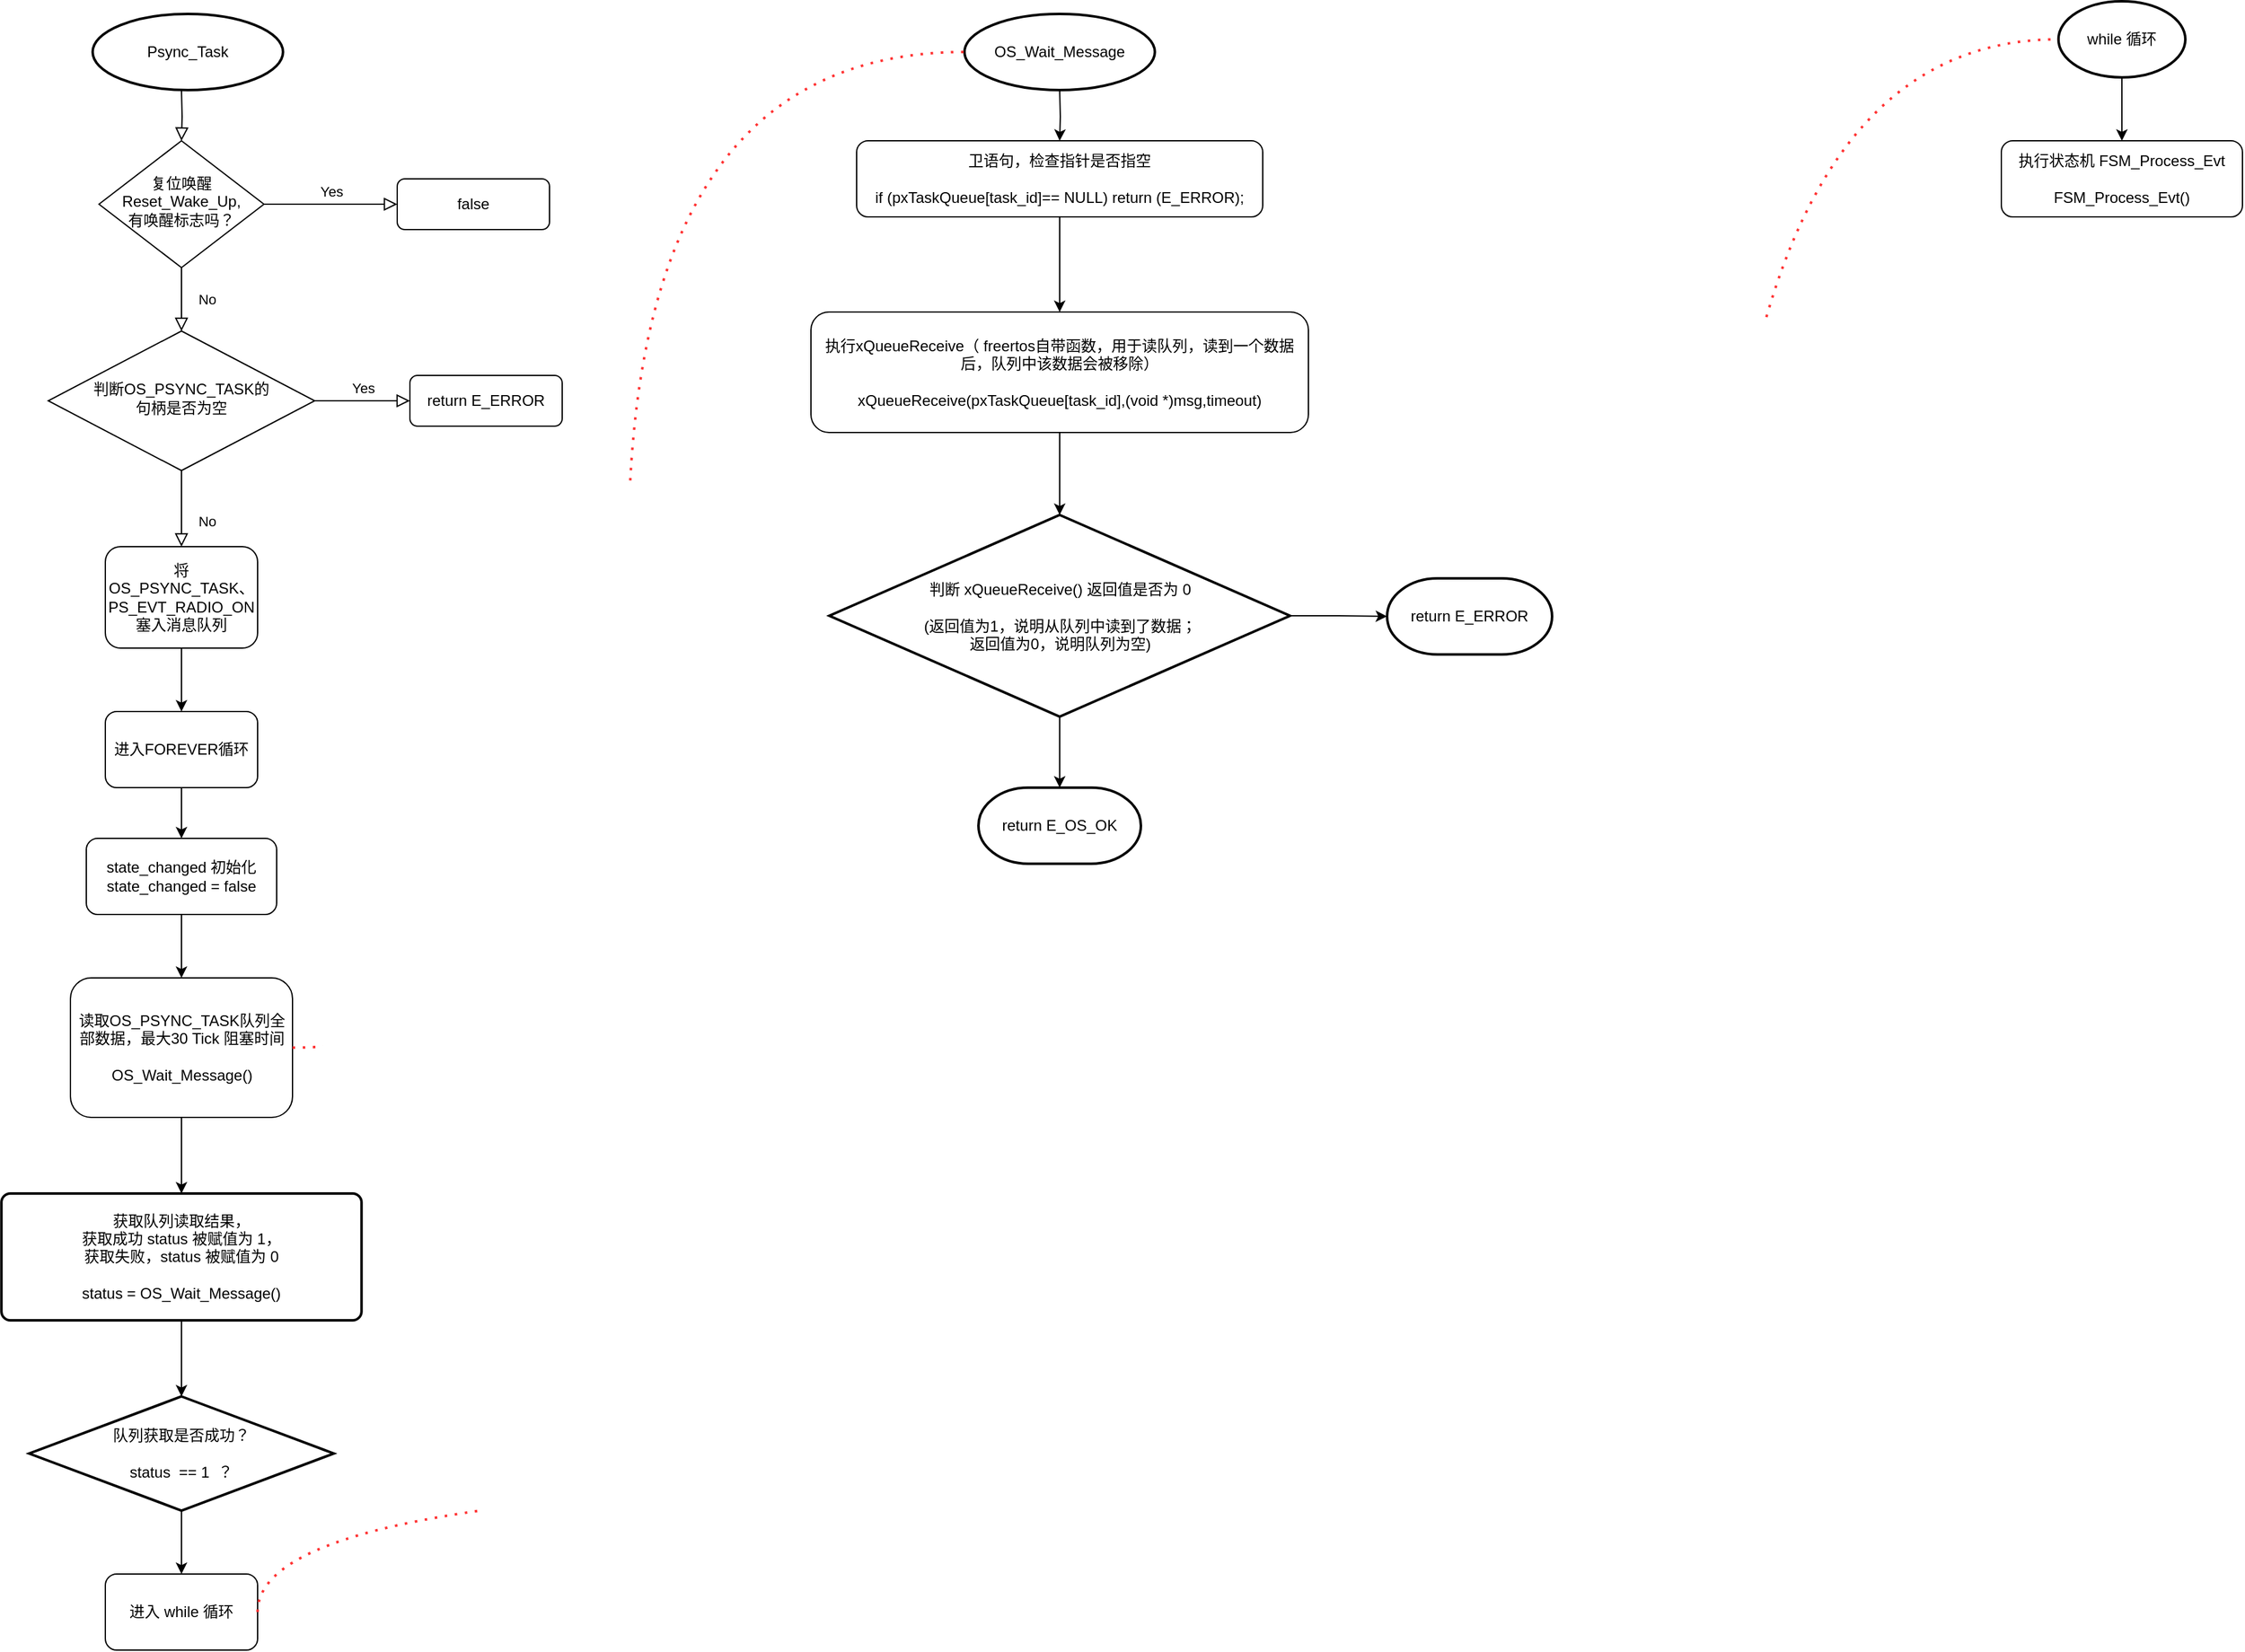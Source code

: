 <mxfile version="21.1.1" type="github">
  <diagram id="C5RBs43oDa-KdzZeNtuy" name="Page-1">
    <mxGraphModel dx="985" dy="417" grid="1" gridSize="10" guides="1" tooltips="1" connect="1" arrows="1" fold="1" page="1" pageScale="1" pageWidth="827" pageHeight="1169" math="0" shadow="0">
      <root>
        <mxCell id="WIyWlLk6GJQsqaUBKTNV-0" />
        <mxCell id="WIyWlLk6GJQsqaUBKTNV-1" parent="WIyWlLk6GJQsqaUBKTNV-0" />
        <mxCell id="WIyWlLk6GJQsqaUBKTNV-2" value="" style="rounded=0;html=1;jettySize=auto;orthogonalLoop=1;fontSize=11;endArrow=block;endFill=0;endSize=8;strokeWidth=1;shadow=0;labelBackgroundColor=none;edgeStyle=orthogonalEdgeStyle;" parent="WIyWlLk6GJQsqaUBKTNV-1" target="WIyWlLk6GJQsqaUBKTNV-6" edge="1">
          <mxGeometry relative="1" as="geometry">
            <mxPoint x="220" y="120" as="sourcePoint" />
          </mxGeometry>
        </mxCell>
        <mxCell id="WIyWlLk6GJQsqaUBKTNV-4" value="No" style="rounded=0;html=1;jettySize=auto;orthogonalLoop=1;fontSize=11;endArrow=block;endFill=0;endSize=8;strokeWidth=1;shadow=0;labelBackgroundColor=none;edgeStyle=orthogonalEdgeStyle;" parent="WIyWlLk6GJQsqaUBKTNV-1" source="WIyWlLk6GJQsqaUBKTNV-6" target="WIyWlLk6GJQsqaUBKTNV-10" edge="1">
          <mxGeometry y="20" relative="1" as="geometry">
            <mxPoint as="offset" />
          </mxGeometry>
        </mxCell>
        <mxCell id="WIyWlLk6GJQsqaUBKTNV-5" value="Yes" style="edgeStyle=orthogonalEdgeStyle;rounded=0;html=1;jettySize=auto;orthogonalLoop=1;fontSize=11;endArrow=block;endFill=0;endSize=8;strokeWidth=1;shadow=0;labelBackgroundColor=none;" parent="WIyWlLk6GJQsqaUBKTNV-1" source="WIyWlLk6GJQsqaUBKTNV-6" target="WIyWlLk6GJQsqaUBKTNV-7" edge="1">
          <mxGeometry y="10" relative="1" as="geometry">
            <mxPoint as="offset" />
          </mxGeometry>
        </mxCell>
        <mxCell id="WIyWlLk6GJQsqaUBKTNV-6" value="复位唤醒Reset_Wake_Up,&lt;br&gt;有唤醒标志吗？" style="rhombus;whiteSpace=wrap;html=1;shadow=0;fontFamily=Helvetica;fontSize=12;align=center;strokeWidth=1;spacing=6;spacingTop=-4;" parent="WIyWlLk6GJQsqaUBKTNV-1" vertex="1">
          <mxGeometry x="155" y="160" width="130" height="100" as="geometry" />
        </mxCell>
        <mxCell id="WIyWlLk6GJQsqaUBKTNV-7" value="false" style="rounded=1;whiteSpace=wrap;html=1;fontSize=12;glass=0;strokeWidth=1;shadow=0;" parent="WIyWlLk6GJQsqaUBKTNV-1" vertex="1">
          <mxGeometry x="390" y="190" width="120" height="40" as="geometry" />
        </mxCell>
        <mxCell id="WIyWlLk6GJQsqaUBKTNV-8" value="No" style="rounded=0;html=1;jettySize=auto;orthogonalLoop=1;fontSize=11;endArrow=block;endFill=0;endSize=8;strokeWidth=1;shadow=0;labelBackgroundColor=none;edgeStyle=orthogonalEdgeStyle;" parent="WIyWlLk6GJQsqaUBKTNV-1" source="WIyWlLk6GJQsqaUBKTNV-10" target="WIyWlLk6GJQsqaUBKTNV-11" edge="1">
          <mxGeometry x="0.333" y="20" relative="1" as="geometry">
            <mxPoint as="offset" />
          </mxGeometry>
        </mxCell>
        <mxCell id="WIyWlLk6GJQsqaUBKTNV-9" value="Yes" style="edgeStyle=orthogonalEdgeStyle;rounded=0;html=1;jettySize=auto;orthogonalLoop=1;fontSize=11;endArrow=block;endFill=0;endSize=8;strokeWidth=1;shadow=0;labelBackgroundColor=none;" parent="WIyWlLk6GJQsqaUBKTNV-1" source="WIyWlLk6GJQsqaUBKTNV-10" target="WIyWlLk6GJQsqaUBKTNV-12" edge="1">
          <mxGeometry y="10" relative="1" as="geometry">
            <mxPoint as="offset" />
          </mxGeometry>
        </mxCell>
        <mxCell id="WIyWlLk6GJQsqaUBKTNV-10" value="判断OS_PSYNC_TASK的&lt;br&gt;句柄是否为空" style="rhombus;whiteSpace=wrap;html=1;shadow=0;fontFamily=Helvetica;fontSize=12;align=center;strokeWidth=1;spacing=6;spacingTop=-4;" parent="WIyWlLk6GJQsqaUBKTNV-1" vertex="1">
          <mxGeometry x="115" y="310" width="210" height="110" as="geometry" />
        </mxCell>
        <mxCell id="WYBLwgFBTsgOjmN9ckmU-1" style="edgeStyle=orthogonalEdgeStyle;rounded=0;orthogonalLoop=1;jettySize=auto;html=1;" parent="WIyWlLk6GJQsqaUBKTNV-1" source="WIyWlLk6GJQsqaUBKTNV-11" edge="1">
          <mxGeometry relative="1" as="geometry">
            <mxPoint x="220" y="610" as="targetPoint" />
          </mxGeometry>
        </mxCell>
        <mxCell id="WIyWlLk6GJQsqaUBKTNV-11" value="将OS_PSYNC_TASK、PS_EVT_RADIO_ON塞入消息队列" style="rounded=1;whiteSpace=wrap;html=1;fontSize=12;glass=0;strokeWidth=1;shadow=0;" parent="WIyWlLk6GJQsqaUBKTNV-1" vertex="1">
          <mxGeometry x="160" y="480" width="120" height="80" as="geometry" />
        </mxCell>
        <mxCell id="WIyWlLk6GJQsqaUBKTNV-12" value="return&amp;nbsp;E_ERROR" style="rounded=1;whiteSpace=wrap;html=1;fontSize=12;glass=0;strokeWidth=1;shadow=0;" parent="WIyWlLk6GJQsqaUBKTNV-1" vertex="1">
          <mxGeometry x="400" y="345" width="120" height="40" as="geometry" />
        </mxCell>
        <mxCell id="h0zI696RxbgCG7kidYG2-4" value="" style="edgeStyle=orthogonalEdgeStyle;rounded=0;orthogonalLoop=1;jettySize=auto;html=1;" edge="1" parent="WIyWlLk6GJQsqaUBKTNV-1" source="WYBLwgFBTsgOjmN9ckmU-2" target="h0zI696RxbgCG7kidYG2-1">
          <mxGeometry relative="1" as="geometry" />
        </mxCell>
        <mxCell id="WYBLwgFBTsgOjmN9ckmU-2" value="进入FOREVER循环" style="rounded=1;whiteSpace=wrap;html=1;" parent="WIyWlLk6GJQsqaUBKTNV-1" vertex="1">
          <mxGeometry x="160" y="610" width="120" height="60" as="geometry" />
        </mxCell>
        <mxCell id="h0zI696RxbgCG7kidYG2-8" value="" style="edgeStyle=orthogonalEdgeStyle;rounded=0;orthogonalLoop=1;jettySize=auto;html=1;" edge="1" parent="WIyWlLk6GJQsqaUBKTNV-1" source="h0zI696RxbgCG7kidYG2-1" target="h0zI696RxbgCG7kidYG2-6">
          <mxGeometry relative="1" as="geometry" />
        </mxCell>
        <mxCell id="h0zI696RxbgCG7kidYG2-1" value="state_changed 初始化&lt;br&gt;state_changed = false" style="rounded=1;whiteSpace=wrap;html=1;" vertex="1" parent="WIyWlLk6GJQsqaUBKTNV-1">
          <mxGeometry x="145" y="710" width="150" height="60" as="geometry" />
        </mxCell>
        <mxCell id="h0zI696RxbgCG7kidYG2-36" value="" style="edgeStyle=orthogonalEdgeStyle;rounded=0;orthogonalLoop=1;jettySize=auto;html=1;fontFamily=Helvetica;fontSize=12;fontColor=default;" edge="1" parent="WIyWlLk6GJQsqaUBKTNV-1" source="h0zI696RxbgCG7kidYG2-6" target="h0zI696RxbgCG7kidYG2-34">
          <mxGeometry relative="1" as="geometry" />
        </mxCell>
        <mxCell id="h0zI696RxbgCG7kidYG2-6" value="读取OS_PSYNC_TASK队列全部数据，最大30 Tick 阻塞时间&lt;br&gt;&lt;br&gt;OS_Wait_Message()" style="rounded=1;whiteSpace=wrap;html=1;" vertex="1" parent="WIyWlLk6GJQsqaUBKTNV-1">
          <mxGeometry x="132.5" y="820" width="175" height="110" as="geometry" />
        </mxCell>
        <mxCell id="h0zI696RxbgCG7kidYG2-24" value="" style="edgeStyle=orthogonalEdgeStyle;rounded=0;orthogonalLoop=1;jettySize=auto;html=1;fontFamily=Helvetica;fontSize=12;fontColor=default;" edge="1" parent="WIyWlLk6GJQsqaUBKTNV-1" source="h0zI696RxbgCG7kidYG2-9" target="h0zI696RxbgCG7kidYG2-16">
          <mxGeometry relative="1" as="geometry" />
        </mxCell>
        <mxCell id="h0zI696RxbgCG7kidYG2-9" value="卫语句，检查指针是否指空&lt;br&gt;&lt;br&gt;if (pxTaskQueue[task_id]== NULL) return (E_ERROR);" style="rounded=1;whiteSpace=wrap;html=1;" vertex="1" parent="WIyWlLk6GJQsqaUBKTNV-1">
          <mxGeometry x="752" y="160" width="320" height="60" as="geometry" />
        </mxCell>
        <mxCell id="h0zI696RxbgCG7kidYG2-13" value="" style="edgeStyle=orthogonalEdgeStyle;rounded=0;orthogonalLoop=1;jettySize=auto;html=1;" edge="1" parent="WIyWlLk6GJQsqaUBKTNV-1" target="h0zI696RxbgCG7kidYG2-9">
          <mxGeometry relative="1" as="geometry">
            <mxPoint x="912" y="120" as="sourcePoint" />
          </mxGeometry>
        </mxCell>
        <mxCell id="h0zI696RxbgCG7kidYG2-23" value="" style="edgeStyle=orthogonalEdgeStyle;rounded=0;orthogonalLoop=1;jettySize=auto;html=1;fontFamily=Helvetica;fontSize=12;fontColor=default;" edge="1" parent="WIyWlLk6GJQsqaUBKTNV-1" source="h0zI696RxbgCG7kidYG2-16" target="h0zI696RxbgCG7kidYG2-22">
          <mxGeometry relative="1" as="geometry" />
        </mxCell>
        <mxCell id="h0zI696RxbgCG7kidYG2-16" value="执行xQueueReceive（ freertos自带函数，用于读队列，读到一个数据后，队列中该数据会被移除）&lt;br&gt;&lt;br&gt;xQueueReceive(pxTaskQueue[task_id],(void *)msg,timeout)" style="rounded=1;whiteSpace=wrap;html=1;" vertex="1" parent="WIyWlLk6GJQsqaUBKTNV-1">
          <mxGeometry x="716" y="295" width="392" height="95" as="geometry" />
        </mxCell>
        <mxCell id="h0zI696RxbgCG7kidYG2-30" value="" style="edgeStyle=orthogonalEdgeStyle;rounded=0;orthogonalLoop=1;jettySize=auto;html=1;fontFamily=Helvetica;fontSize=12;fontColor=default;" edge="1" parent="WIyWlLk6GJQsqaUBKTNV-1" source="h0zI696RxbgCG7kidYG2-22" target="h0zI696RxbgCG7kidYG2-29">
          <mxGeometry relative="1" as="geometry" />
        </mxCell>
        <mxCell id="h0zI696RxbgCG7kidYG2-31" value="" style="edgeStyle=orthogonalEdgeStyle;rounded=0;orthogonalLoop=1;jettySize=auto;html=1;fontFamily=Helvetica;fontSize=12;fontColor=default;" edge="1" parent="WIyWlLk6GJQsqaUBKTNV-1" source="h0zI696RxbgCG7kidYG2-22" target="h0zI696RxbgCG7kidYG2-26">
          <mxGeometry relative="1" as="geometry" />
        </mxCell>
        <mxCell id="h0zI696RxbgCG7kidYG2-22" value="判断 xQueueReceive() 返回值是否为 0&lt;br&gt;&lt;br&gt;(返回值为1，说明从队列中读到了数据；&lt;br&gt;返回值为0，说明队列为空)" style="strokeWidth=2;html=1;shape=mxgraph.flowchart.decision;whiteSpace=wrap;rounded=1;strokeColor=default;fontFamily=Helvetica;fontSize=12;fontColor=default;fillColor=default;" vertex="1" parent="WIyWlLk6GJQsqaUBKTNV-1">
          <mxGeometry x="730.5" y="455" width="363" height="159" as="geometry" />
        </mxCell>
        <mxCell id="h0zI696RxbgCG7kidYG2-26" value="return&amp;nbsp;E_OS_OK" style="strokeWidth=2;html=1;shape=mxgraph.flowchart.terminator;whiteSpace=wrap;rounded=1;strokeColor=default;fontFamily=Helvetica;fontSize=12;fontColor=default;fillColor=default;" vertex="1" parent="WIyWlLk6GJQsqaUBKTNV-1">
          <mxGeometry x="848" y="670" width="128" height="60" as="geometry" />
        </mxCell>
        <mxCell id="h0zI696RxbgCG7kidYG2-28" value="OS_Wait_Message" style="strokeWidth=2;html=1;shape=mxgraph.flowchart.start_1;whiteSpace=wrap;rounded=1;strokeColor=default;fontFamily=Helvetica;fontSize=12;fontColor=default;fillColor=default;" vertex="1" parent="WIyWlLk6GJQsqaUBKTNV-1">
          <mxGeometry x="837" y="60" width="150" height="60" as="geometry" />
        </mxCell>
        <mxCell id="h0zI696RxbgCG7kidYG2-29" value="return&amp;nbsp;E_ERROR" style="strokeWidth=2;html=1;shape=mxgraph.flowchart.terminator;whiteSpace=wrap;rounded=1;strokeColor=default;fontFamily=Helvetica;fontSize=12;fontColor=default;fillColor=default;" vertex="1" parent="WIyWlLk6GJQsqaUBKTNV-1">
          <mxGeometry x="1170" y="505" width="130" height="60" as="geometry" />
        </mxCell>
        <mxCell id="h0zI696RxbgCG7kidYG2-32" value="Psync_Task" style="strokeWidth=2;html=1;shape=mxgraph.flowchart.start_1;whiteSpace=wrap;rounded=1;strokeColor=default;fontFamily=Helvetica;fontSize=12;fontColor=default;fillColor=default;" vertex="1" parent="WIyWlLk6GJQsqaUBKTNV-1">
          <mxGeometry x="150" y="60" width="150" height="60" as="geometry" />
        </mxCell>
        <mxCell id="h0zI696RxbgCG7kidYG2-38" value="" style="edgeStyle=orthogonalEdgeStyle;rounded=0;orthogonalLoop=1;jettySize=auto;html=1;fontFamily=Helvetica;fontSize=12;fontColor=default;" edge="1" parent="WIyWlLk6GJQsqaUBKTNV-1" source="h0zI696RxbgCG7kidYG2-34" target="h0zI696RxbgCG7kidYG2-37">
          <mxGeometry relative="1" as="geometry" />
        </mxCell>
        <mxCell id="h0zI696RxbgCG7kidYG2-34" value="获取队列读取结果，&lt;br&gt;获取成功 status 被赋值为 1，&lt;br&gt;获取失败，status 被赋值为 0&lt;br&gt;&lt;br&gt;status = OS_Wait_Message()" style="rounded=1;whiteSpace=wrap;html=1;absoluteArcSize=1;arcSize=14;strokeWidth=2;strokeColor=default;fontFamily=Helvetica;fontSize=12;fontColor=default;fillColor=default;fontStyle=0" vertex="1" parent="WIyWlLk6GJQsqaUBKTNV-1">
          <mxGeometry x="78.13" y="990" width="283.75" height="100" as="geometry" />
        </mxCell>
        <mxCell id="h0zI696RxbgCG7kidYG2-43" value="" style="edgeStyle=orthogonalEdgeStyle;rounded=0;orthogonalLoop=1;jettySize=auto;html=1;fontFamily=Helvetica;fontSize=12;fontColor=default;" edge="1" parent="WIyWlLk6GJQsqaUBKTNV-1" source="h0zI696RxbgCG7kidYG2-37">
          <mxGeometry relative="1" as="geometry">
            <mxPoint x="220" y="1290" as="targetPoint" />
          </mxGeometry>
        </mxCell>
        <mxCell id="h0zI696RxbgCG7kidYG2-37" value="队列获取是否成功？&lt;br&gt;&lt;br&gt;status&amp;nbsp; == 1&amp;nbsp; ？" style="strokeWidth=2;html=1;shape=mxgraph.flowchart.decision;whiteSpace=wrap;rounded=1;strokeColor=default;fontFamily=Helvetica;fontSize=12;fontColor=default;fillColor=default;" vertex="1" parent="WIyWlLk6GJQsqaUBKTNV-1">
          <mxGeometry x="100" y="1150" width="240" height="90" as="geometry" />
        </mxCell>
        <mxCell id="h0zI696RxbgCG7kidYG2-40" value="执行状态机&amp;nbsp;FSM_Process_Evt&lt;br&gt;&lt;br&gt;FSM_Process_Evt()" style="rounded=1;whiteSpace=wrap;html=1;strokeColor=default;fontFamily=Helvetica;fontSize=12;fontColor=default;fillColor=default;" vertex="1" parent="WIyWlLk6GJQsqaUBKTNV-1">
          <mxGeometry x="1654" y="160" width="190" height="60" as="geometry" />
        </mxCell>
        <mxCell id="h0zI696RxbgCG7kidYG2-44" value="进入 while 循环" style="rounded=1;whiteSpace=wrap;html=1;strokeColor=default;fontFamily=Helvetica;fontSize=12;fontColor=default;fillColor=default;" vertex="1" parent="WIyWlLk6GJQsqaUBKTNV-1">
          <mxGeometry x="160" y="1290" width="120" height="60" as="geometry" />
        </mxCell>
        <mxCell id="h0zI696RxbgCG7kidYG2-46" value="" style="edgeStyle=orthogonalEdgeStyle;rounded=0;orthogonalLoop=1;jettySize=auto;html=1;fontFamily=Helvetica;fontSize=12;fontColor=default;" edge="1" parent="WIyWlLk6GJQsqaUBKTNV-1" source="h0zI696RxbgCG7kidYG2-45" target="h0zI696RxbgCG7kidYG2-40">
          <mxGeometry relative="1" as="geometry" />
        </mxCell>
        <mxCell id="h0zI696RxbgCG7kidYG2-45" value="while 循环" style="strokeWidth=2;html=1;shape=mxgraph.flowchart.start_1;whiteSpace=wrap;rounded=1;strokeColor=default;fontFamily=Helvetica;fontSize=12;fontColor=default;fillColor=default;" vertex="1" parent="WIyWlLk6GJQsqaUBKTNV-1">
          <mxGeometry x="1699" y="50" width="100" height="60" as="geometry" />
        </mxCell>
        <mxCell id="h0zI696RxbgCG7kidYG2-51" value="" style="endArrow=none;dashed=1;html=1;dashPattern=1 3;strokeWidth=2;rounded=0;fontFamily=Helvetica;fontSize=12;fontColor=default;exitX=1;exitY=0.5;exitDx=0;exitDy=0;entryX=0;entryY=0.5;entryDx=0;entryDy=0;entryPerimeter=0;edgeStyle=orthogonalEdgeStyle;curved=1;fillColor=#FF3333;strokeColor=#FF3333;" edge="1" parent="WIyWlLk6GJQsqaUBKTNV-1" source="h0zI696RxbgCG7kidYG2-6" target="h0zI696RxbgCG7kidYG2-28">
          <mxGeometry width="50" height="50" relative="1" as="geometry">
            <mxPoint x="330" y="520" as="sourcePoint" />
            <mxPoint x="550" y="470" as="targetPoint" />
          </mxGeometry>
        </mxCell>
        <mxCell id="h0zI696RxbgCG7kidYG2-53" value="" style="endArrow=none;dashed=1;html=1;dashPattern=1 3;strokeWidth=2;rounded=0;fontFamily=Helvetica;fontSize=12;fontColor=default;exitX=1;exitY=0.5;exitDx=0;exitDy=0;edgeStyle=orthogonalEdgeStyle;curved=1;fillColor=#FF3333;strokeColor=#FF3333;entryX=0;entryY=0.5;entryDx=0;entryDy=0;entryPerimeter=0;" edge="1" parent="WIyWlLk6GJQsqaUBKTNV-1" source="h0zI696RxbgCG7kidYG2-44" target="h0zI696RxbgCG7kidYG2-45">
          <mxGeometry width="50" height="50" relative="1" as="geometry">
            <mxPoint x="970.43" y="885" as="sourcePoint" />
            <mxPoint x="1690" y="80" as="targetPoint" />
            <Array as="points">
              <mxPoint x="280" y="1220" />
              <mxPoint x="1430" y="1220" />
              <mxPoint x="1430" y="80" />
            </Array>
          </mxGeometry>
        </mxCell>
      </root>
    </mxGraphModel>
  </diagram>
</mxfile>

